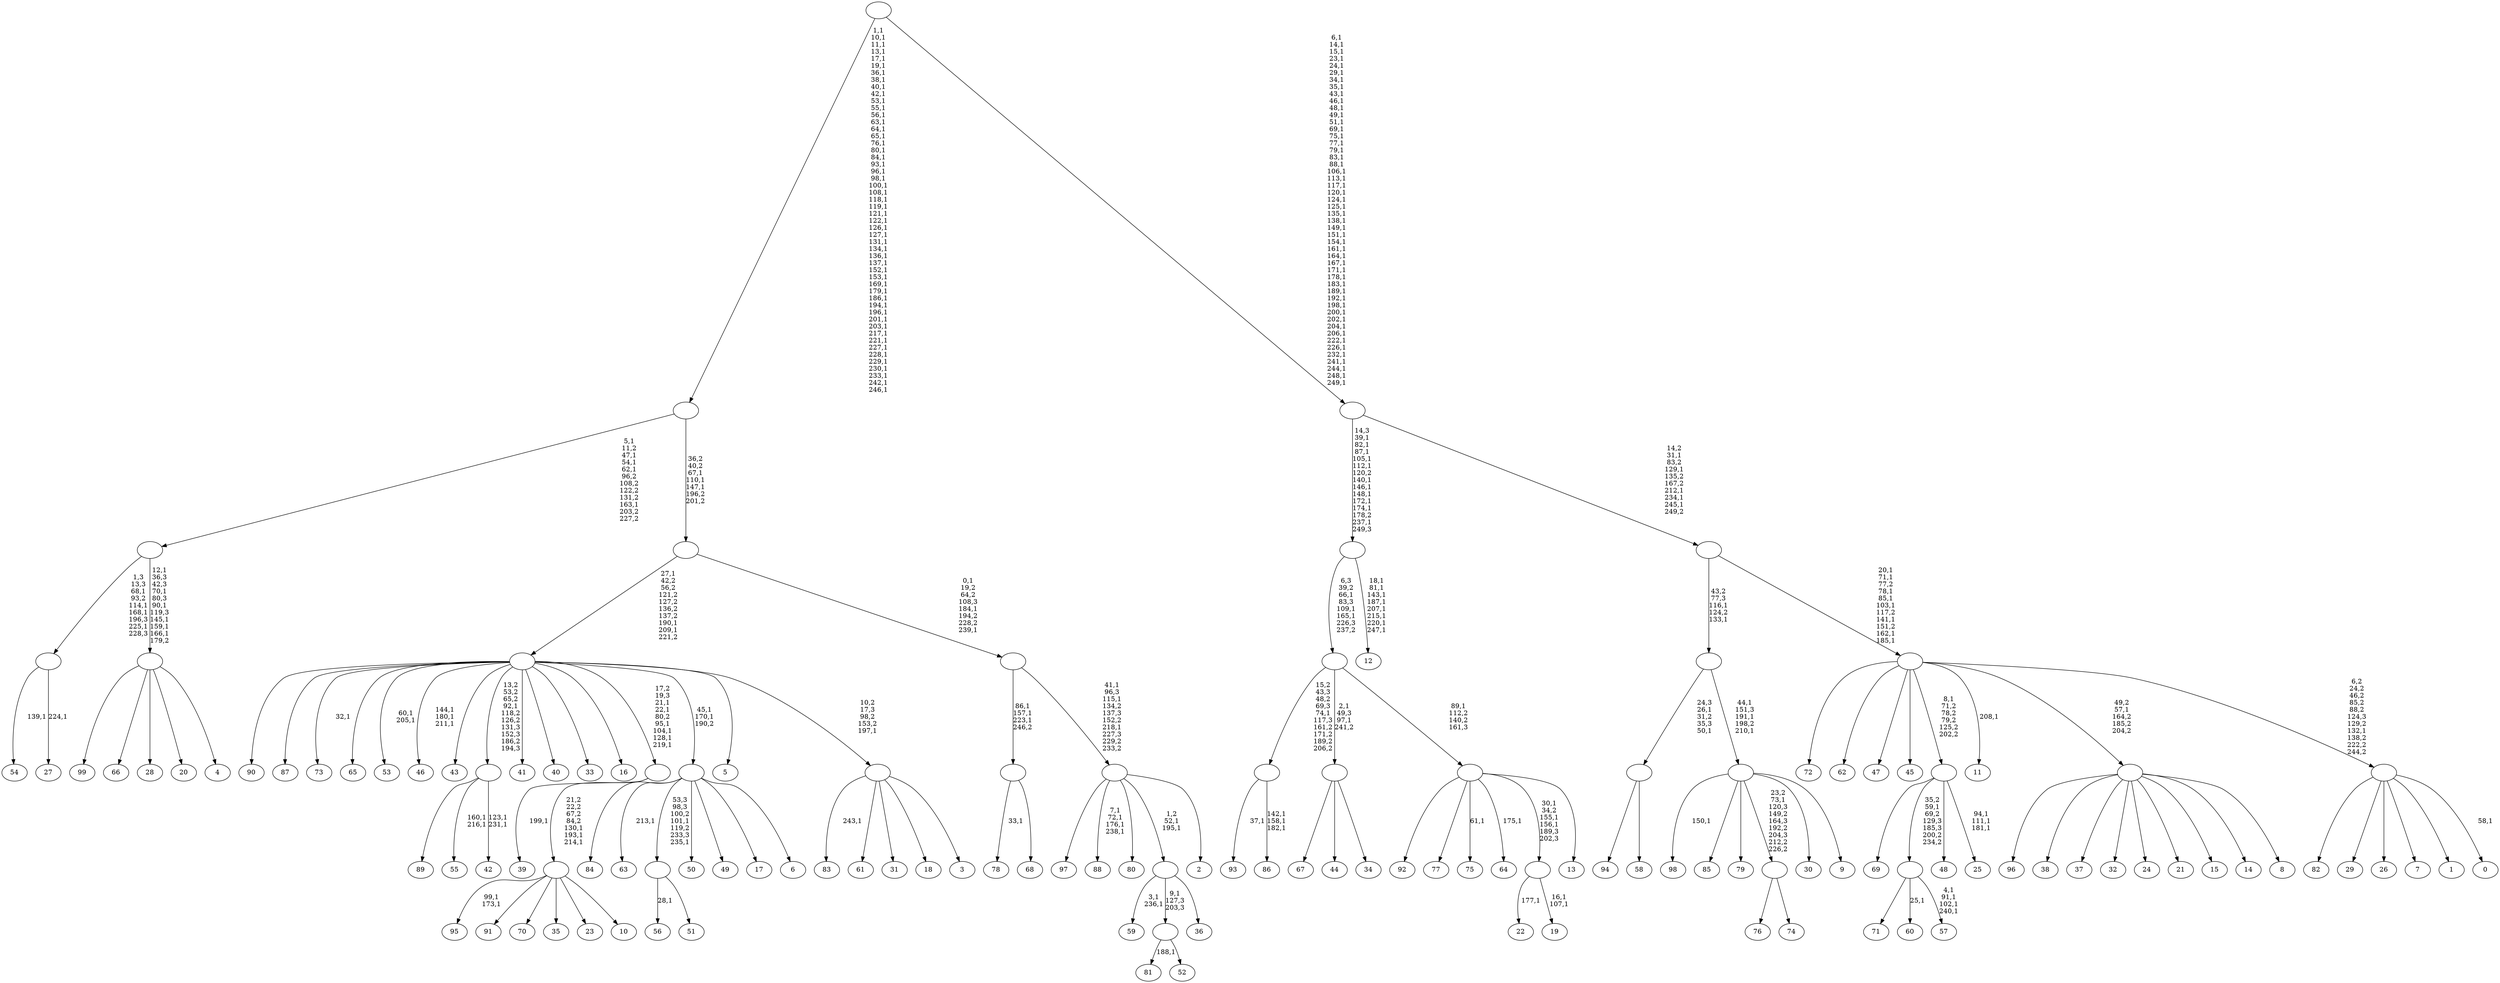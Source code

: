 digraph T {
	350 [label="99"]
	349 [label="98"]
	347 [label="97"]
	346 [label="96"]
	345 [label="95"]
	342 [label="94"]
	341 [label="93"]
	339 [label="92"]
	338 [label="91"]
	337 [label="90"]
	336 [label="89"]
	335 [label="88"]
	330 [label="87"]
	329 [label="86"]
	325 [label=""]
	324 [label="85"]
	323 [label="84"]
	322 [label="83"]
	320 [label="82"]
	319 [label="81"]
	317 [label="80"]
	316 [label="79"]
	315 [label="78"]
	313 [label="77"]
	312 [label="76"]
	311 [label="75"]
	309 [label="74"]
	308 [label=""]
	307 [label="73"]
	305 [label="72"]
	304 [label="71"]
	303 [label="70"]
	302 [label="69"]
	301 [label="68"]
	300 [label=""]
	297 [label="67"]
	296 [label="66"]
	295 [label="65"]
	294 [label="64"]
	292 [label="63"]
	290 [label="62"]
	289 [label="61"]
	288 [label="60"]
	286 [label="59"]
	283 [label="58"]
	282 [label=""]
	280 [label="57"]
	275 [label=""]
	274 [label="56"]
	272 [label="55"]
	269 [label="54"]
	267 [label="53"]
	264 [label="52"]
	263 [label=""]
	262 [label="51"]
	261 [label=""]
	259 [label="50"]
	258 [label="49"]
	257 [label="48"]
	256 [label="47"]
	255 [label="46"]
	251 [label="45"]
	250 [label="44"]
	249 [label="43"]
	248 [label="42"]
	245 [label=""]
	244 [label="41"]
	243 [label="40"]
	242 [label="39"]
	240 [label="38"]
	239 [label="37"]
	238 [label="36"]
	237 [label=""]
	235 [label="35"]
	234 [label="34"]
	233 [label=""]
	231 [label="33"]
	230 [label="32"]
	229 [label="31"]
	228 [label="30"]
	227 [label="29"]
	226 [label="28"]
	225 [label="27"]
	223 [label=""]
	219 [label="26"]
	218 [label="25"]
	214 [label=""]
	213 [label="24"]
	212 [label="23"]
	211 [label="22"]
	209 [label="21"]
	208 [label="20"]
	207 [label="19"]
	204 [label=""]
	201 [label="18"]
	200 [label="17"]
	199 [label="16"]
	198 [label="15"]
	197 [label="14"]
	196 [label="13"]
	195 [label=""]
	194 [label=""]
	191 [label="12"]
	182 [label=""]
	171 [label="11"]
	169 [label="10"]
	168 [label=""]
	165 [label=""]
	159 [label="9"]
	158 [label=""]
	155 [label=""]
	153 [label="8"]
	152 [label=""]
	151 [label="7"]
	150 [label="6"]
	149 [label=""]
	147 [label="5"]
	146 [label="4"]
	145 [label=""]
	139 [label=""]
	134 [label="3"]
	133 [label=""]
	132 [label=""]
	129 [label="2"]
	128 [label=""]
	125 [label=""]
	122 [label=""]
	119 [label=""]
	67 [label="1"]
	66 [label="0"]
	64 [label=""]
	63 [label=""]
	55 [label=""]
	50 [label=""]
	0 [label=""]
	325 -> 329 [label="142,1\n158,1\n182,1"]
	325 -> 341 [label="37,1"]
	308 -> 312 [label=""]
	308 -> 309 [label=""]
	300 -> 315 [label="33,1"]
	300 -> 301 [label=""]
	282 -> 342 [label=""]
	282 -> 283 [label=""]
	275 -> 280 [label="4,1\n91,1\n102,1\n240,1"]
	275 -> 288 [label="25,1"]
	275 -> 304 [label=""]
	263 -> 319 [label="188,1"]
	263 -> 264 [label=""]
	261 -> 274 [label="28,1"]
	261 -> 262 [label=""]
	245 -> 248 [label="123,1\n231,1"]
	245 -> 272 [label="160,1\n216,1"]
	245 -> 336 [label=""]
	237 -> 286 [label="3,1\n236,1"]
	237 -> 263 [label="9,1\n127,3\n203,3"]
	237 -> 238 [label=""]
	233 -> 297 [label=""]
	233 -> 250 [label=""]
	233 -> 234 [label=""]
	223 -> 225 [label="224,1"]
	223 -> 269 [label="139,1"]
	214 -> 218 [label="94,1\n111,1\n181,1"]
	214 -> 302 [label=""]
	214 -> 275 [label="35,2\n59,1\n69,2\n129,3\n185,3\n200,2\n234,2"]
	214 -> 257 [label=""]
	204 -> 207 [label="16,1\n107,1"]
	204 -> 211 [label="177,1"]
	195 -> 204 [label="30,1\n34,2\n155,1\n156,1\n189,3\n202,3"]
	195 -> 294 [label="175,1"]
	195 -> 311 [label="61,1"]
	195 -> 339 [label=""]
	195 -> 313 [label=""]
	195 -> 196 [label=""]
	194 -> 233 [label="2,1\n49,3\n97,1\n241,2"]
	194 -> 325 [label="15,2\n43,3\n48,2\n69,3\n74,1\n117,3\n161,2\n171,2\n189,2\n206,2"]
	194 -> 195 [label="89,1\n112,2\n140,2\n161,3"]
	182 -> 191 [label="18,1\n81,1\n143,1\n187,1\n207,1\n215,1\n220,1\n247,1"]
	182 -> 194 [label="6,3\n39,2\n66,1\n83,3\n109,1\n165,1\n226,3\n237,2"]
	168 -> 345 [label="99,1\n173,1"]
	168 -> 338 [label=""]
	168 -> 303 [label=""]
	168 -> 235 [label=""]
	168 -> 212 [label=""]
	168 -> 169 [label=""]
	165 -> 168 [label="21,2\n22,2\n67,2\n84,2\n130,1\n193,1\n214,1"]
	165 -> 242 [label="199,1"]
	158 -> 349 [label="150,1"]
	158 -> 324 [label=""]
	158 -> 316 [label=""]
	158 -> 308 [label="23,2\n73,1\n120,3\n149,2\n164,3\n192,2\n204,3\n212,2\n226,2"]
	158 -> 228 [label=""]
	158 -> 159 [label=""]
	155 -> 158 [label="44,1\n151,3\n191,1\n198,2\n210,1"]
	155 -> 282 [label="24,3\n26,1\n31,2\n35,3\n50,1"]
	152 -> 346 [label=""]
	152 -> 240 [label=""]
	152 -> 239 [label=""]
	152 -> 230 [label=""]
	152 -> 213 [label=""]
	152 -> 209 [label=""]
	152 -> 198 [label=""]
	152 -> 197 [label=""]
	152 -> 153 [label=""]
	149 -> 261 [label="53,3\n98,3\n100,2\n101,1\n119,2\n233,3\n235,1"]
	149 -> 292 [label="213,1"]
	149 -> 323 [label=""]
	149 -> 259 [label=""]
	149 -> 258 [label=""]
	149 -> 200 [label=""]
	149 -> 150 [label=""]
	145 -> 350 [label=""]
	145 -> 296 [label=""]
	145 -> 226 [label=""]
	145 -> 208 [label=""]
	145 -> 146 [label=""]
	139 -> 145 [label="12,1\n36,3\n42,3\n70,1\n80,3\n90,1\n119,3\n145,1\n159,1\n166,1\n179,2"]
	139 -> 223 [label="1,3\n13,3\n68,1\n93,2\n114,1\n168,1\n196,3\n225,1\n228,3"]
	133 -> 322 [label="243,1"]
	133 -> 289 [label=""]
	133 -> 229 [label=""]
	133 -> 201 [label=""]
	133 -> 134 [label=""]
	132 -> 149 [label="45,1\n170,1\n190,2"]
	132 -> 165 [label="17,2\n19,3\n21,1\n22,1\n80,2\n95,1\n104,1\n128,1\n219,1"]
	132 -> 255 [label="144,1\n180,1\n211,1"]
	132 -> 267 [label="60,1\n205,1"]
	132 -> 307 [label="32,1"]
	132 -> 337 [label=""]
	132 -> 330 [label=""]
	132 -> 295 [label=""]
	132 -> 249 [label=""]
	132 -> 245 [label="13,2\n53,2\n65,2\n92,1\n118,2\n126,2\n131,3\n152,3\n186,2\n194,3"]
	132 -> 244 [label=""]
	132 -> 243 [label=""]
	132 -> 231 [label=""]
	132 -> 199 [label=""]
	132 -> 147 [label=""]
	132 -> 133 [label="10,2\n17,3\n98,2\n153,2\n197,1"]
	128 -> 237 [label="1,2\n52,1\n195,1"]
	128 -> 335 [label="7,1\n72,1\n176,1\n238,1"]
	128 -> 347 [label=""]
	128 -> 317 [label=""]
	128 -> 129 [label=""]
	125 -> 128 [label="41,1\n96,3\n115,1\n134,2\n137,3\n152,2\n218,1\n227,3\n229,2\n233,2"]
	125 -> 300 [label="86,1\n157,1\n223,1\n246,2"]
	122 -> 125 [label="0,1\n19,2\n64,2\n108,3\n184,1\n194,2\n228,2\n239,1"]
	122 -> 132 [label="27,1\n42,2\n56,2\n121,2\n127,2\n136,2\n137,2\n190,1\n209,1\n221,2"]
	119 -> 122 [label="36,2\n40,2\n67,1\n110,1\n147,1\n196,2\n201,2"]
	119 -> 139 [label="5,1\n11,2\n47,1\n54,1\n62,1\n96,2\n108,2\n122,2\n131,2\n163,1\n203,2\n227,2"]
	64 -> 66 [label="58,1"]
	64 -> 320 [label=""]
	64 -> 227 [label=""]
	64 -> 219 [label=""]
	64 -> 151 [label=""]
	64 -> 67 [label=""]
	63 -> 171 [label="208,1"]
	63 -> 305 [label=""]
	63 -> 290 [label=""]
	63 -> 256 [label=""]
	63 -> 251 [label=""]
	63 -> 214 [label="8,1\n71,2\n78,2\n79,2\n125,2\n202,2"]
	63 -> 152 [label="49,2\n57,1\n164,2\n185,2\n204,2"]
	63 -> 64 [label="6,2\n24,2\n46,2\n85,2\n88,2\n124,3\n129,2\n132,1\n138,2\n222,2\n244,2"]
	55 -> 63 [label="20,1\n71,1\n77,2\n78,1\n85,1\n103,1\n117,2\n141,1\n151,2\n162,1\n185,1"]
	55 -> 155 [label="43,2\n77,3\n116,1\n124,2\n133,1"]
	50 -> 55 [label="14,2\n31,1\n83,2\n129,1\n135,2\n167,2\n212,1\n234,1\n245,1\n249,2"]
	50 -> 182 [label="14,3\n39,1\n82,1\n87,1\n105,1\n112,1\n120,2\n140,1\n146,1\n148,1\n172,1\n174,1\n178,2\n237,1\n249,3"]
	0 -> 50 [label="6,1\n14,1\n15,1\n23,1\n24,1\n29,1\n34,1\n35,1\n43,1\n46,1\n48,1\n49,1\n51,1\n69,1\n75,1\n77,1\n79,1\n83,1\n88,1\n106,1\n113,1\n117,1\n120,1\n124,1\n125,1\n135,1\n138,1\n149,1\n151,1\n154,1\n161,1\n164,1\n167,1\n171,1\n178,1\n183,1\n189,1\n192,1\n198,1\n200,1\n202,1\n204,1\n206,1\n222,1\n226,1\n232,1\n241,1\n244,1\n248,1\n249,1"]
	0 -> 119 [label="1,1\n10,1\n11,1\n13,1\n17,1\n19,1\n36,1\n38,1\n40,1\n42,1\n53,1\n55,1\n56,1\n63,1\n64,1\n65,1\n76,1\n80,1\n84,1\n93,1\n96,1\n98,1\n100,1\n108,1\n118,1\n119,1\n121,1\n122,1\n126,1\n127,1\n131,1\n134,1\n136,1\n137,1\n152,1\n153,1\n169,1\n179,1\n186,1\n194,1\n196,1\n201,1\n203,1\n217,1\n221,1\n227,1\n228,1\n229,1\n230,1\n233,1\n242,1\n246,1"]
}
